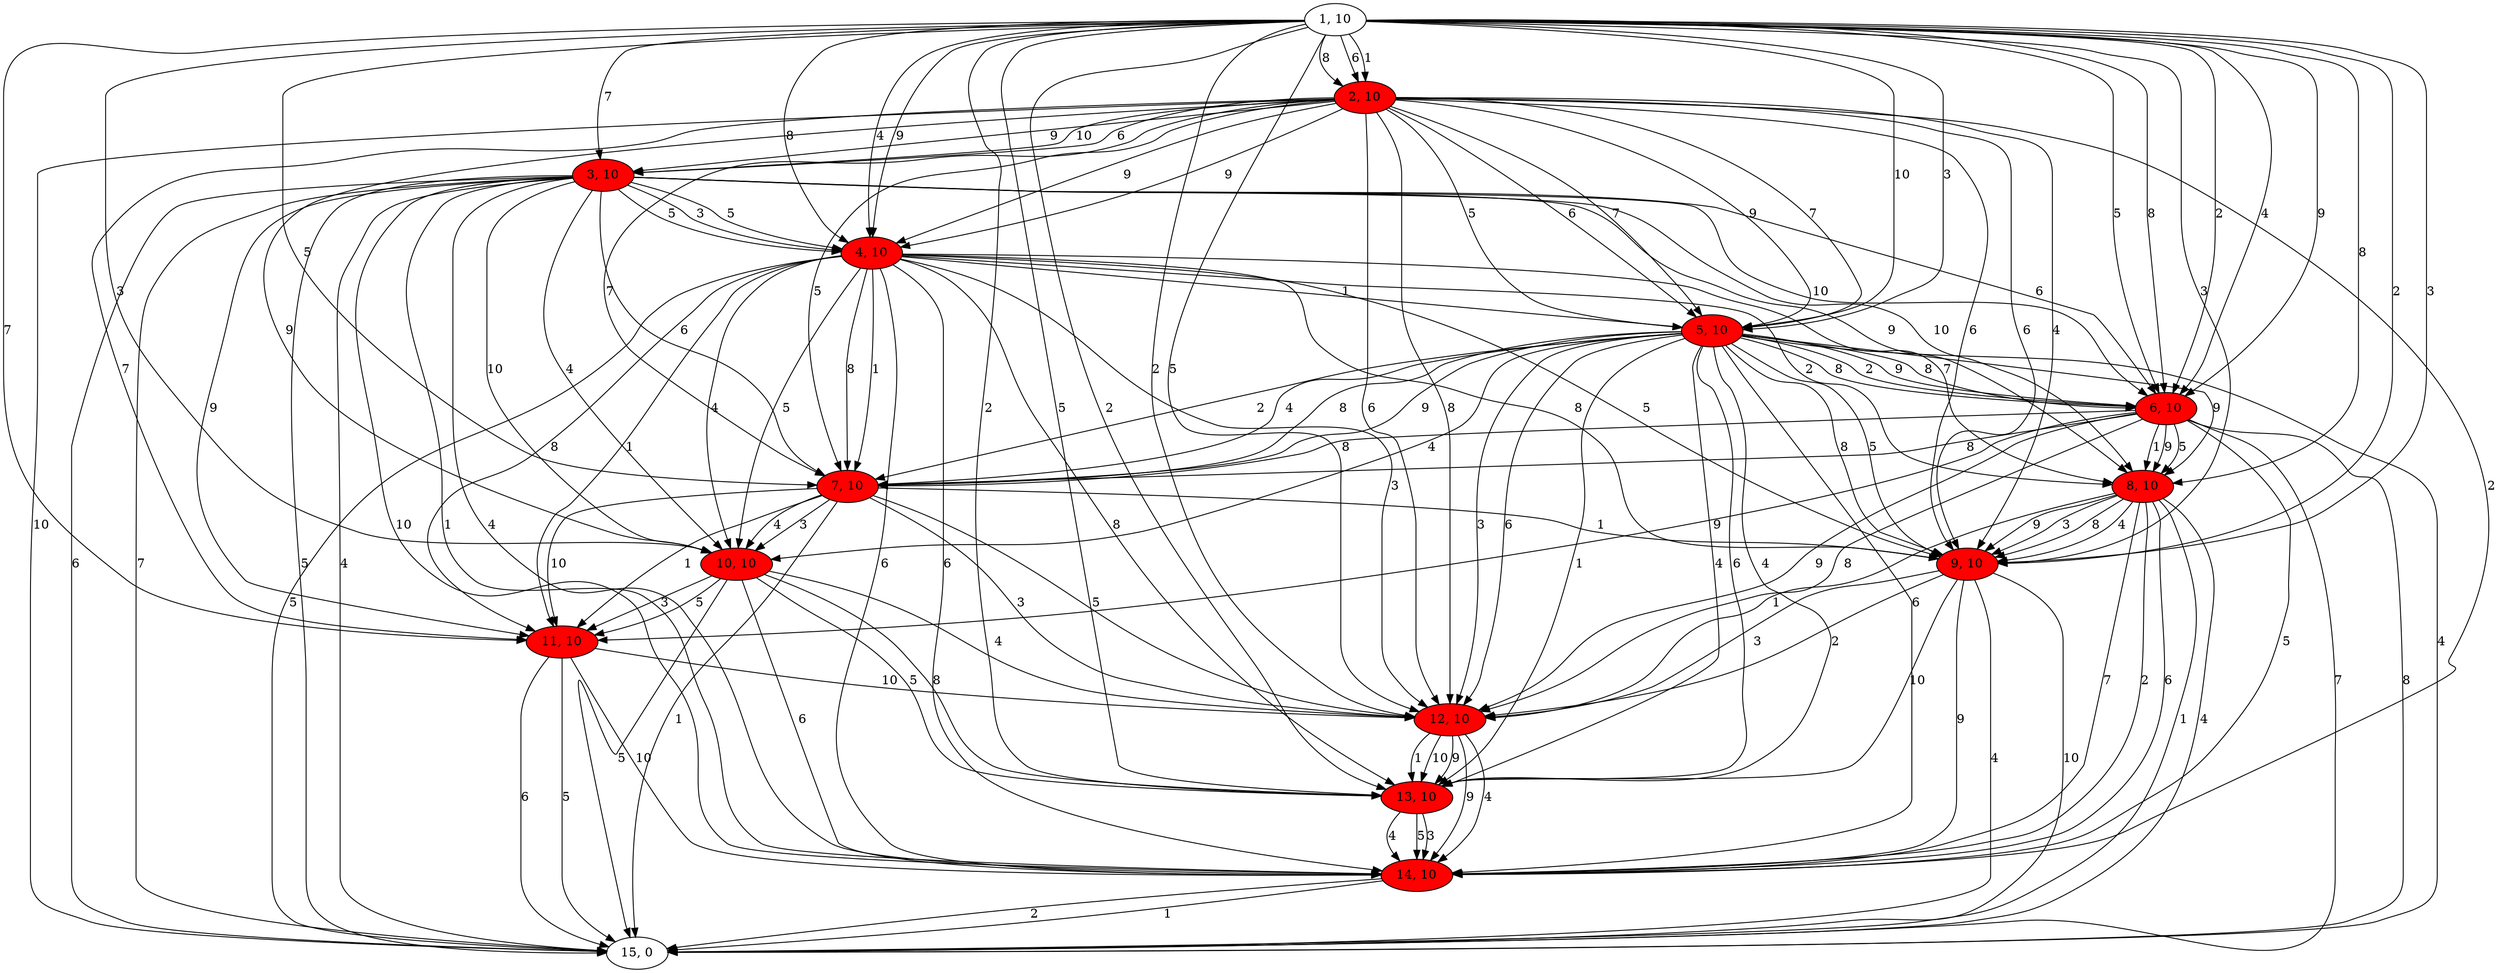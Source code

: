 digraph G{
1[label="1, 10"]
2[label="2, 10"]
3[label="3, 10"]
4[label="4, 10"]
5[label="5, 10"]
6[label="6, 10"]
7[label="7, 10"]
8[label="8, 10"]
9[label="9, 10"]
10[label="10, 10"]
11[label="11, 10"]
12[label="12, 10"]
13[label="13, 10"]
14[label="14, 10"]
15[label="15, 0"]
1->9[label="3"]
1->12[label="2"]
1->5[label="10"]
1->10[label="3"]
1->7[label="5"]
1->11[label="7"]
1->3[label="7"]
1->4[label="9"]
1->6[label="5"]
1->6[label="8"]
1->13[label="2"]
1->9[label="2"]
1->6[label="2"]
1->6[label="4"]
1->8[label="8"]
1->9[label="3"]
1->2[label="8"]
1->2[label="6"]
1->13[label="5"]
1->4[label="8"]
1->5[label="3"]
1->4[label="4"]
1->13[label="2"]
1->12[label="5"]
1->6[label="9"]
1->2[label="1"]
2[style = filled,fillcolor=red]
2->5[label="5"]
2->4[label="9"]
2->9[label="6"]
2->5[label="6"]
2->7[label="7"]
2->3[label="6"]
2->12[label="6"]
2->5[label="7"]
2->9[label="4"]
2->5[label="9"]
2->7[label="5"]
2->9[label="6"]
2->15[label="10"]
2->10[label="9"]
2->3[label="9"]
2->14[label="2"]
2->12[label="8"]
2->11[label="7"]
2->5[label="7"]
2->4[label="9"]
2->3[label="10"]
3[style = filled,fillcolor=red]
3->8[label="9"]
3->4[label="5"]
3->4[label="5"]
3->14[label="10"]
3->11[label="9"]
3->6[label="10"]
3->8[label="10"]
3->14[label="1"]
3->10[label="10"]
3->15[label="6"]
3->4[label="3"]
3->6[label="6"]
3->15[label="7"]
3->10[label="4"]
3->15[label="5"]
3->15[label="4"]
3->14[label="4"]
3->7[label="6"]
4[style = filled,fillcolor=red]
4->8[label="7"]
4->12[label="3"]
4->9[label="8"]
4->11[label="1"]
4->14[label="6"]
4->8[label="2"]
4->5[label="1"]
4->15[label="5"]
4->10[label="4"]
4->13[label="8"]
4->10[label="5"]
4->11[label="8"]
4->14[label="6"]
4->7[label="8"]
4->7[label="1"]
4->9[label="5"]
5[style = filled,fillcolor=red]
5->7[label="8"]
5->9[label="8"]
5->10[label="4"]
5->6[label="2"]
5->6[label="9"]
5->6[label="8"]
5->13[label="6"]
5->7[label="9"]
5->12[label="3"]
5->13[label="4"]
5->14[label="6"]
5->7[label="2"]
5->6[label="8"]
5->12[label="6"]
5->13[label="1"]
5->9[label="5"]
5->15[label="4"]
5->13[label="4"]
5->8[label="9"]
5->7[label="4"]
6[style = filled,fillcolor=red]
6->12[label="9"]
6->7[label="8"]
6->7[label="8"]
6->15[label="8"]
6->15[label="7"]
6->12[label="8"]
6->8[label="1"]
6->8[label="9"]
6->14[label="5"]
6->8[label="5"]
6->11[label="9"]
7[style = filled,fillcolor=red]
7->12[label="3"]
7->11[label="10"]
7->12[label="5"]
7->15[label="1"]
7->10[label="3"]
7->11[label="1"]
7->9[label="1"]
7->10[label="4"]
8[style = filled,fillcolor=red]
8->14[label="7"]
8->14[label="2"]
8->15[label="1"]
8->9[label="9"]
8->9[label="3"]
8->9[label="8"]
8->12[label="1"]
8->9[label="4"]
8->14[label="6"]
8->15[label="4"]
9[style = filled,fillcolor=red]
9->13[label="10"]
9->14[label="9"]
9->15[label="4"]
9->15[label="10"]
9->12[label="3"]
9->12[label="2"]
10[style = filled,fillcolor=red]
10->11[label="3"]
10->15[label="5"]
10->11[label="5"]
10->12[label="4"]
10->13[label="5"]
10->13[label="8"]
10->14[label="6"]
11[style = filled,fillcolor=red]
11->12[label="10"]
11->14[label="10"]
11->15[label="5"]
11->15[label="6"]
12[style = filled,fillcolor=red]
12->13[label="10"]
12->13[label="9"]
12->14[label="9"]
12->14[label="4"]
12->13[label="1"]
13[style = filled,fillcolor=red]
13->14[label="3"]
13->14[label="4"]
13->14[label="5"]
14[style = filled,fillcolor=red]
14->15[label="2"]
14->15[label="1"]
}
